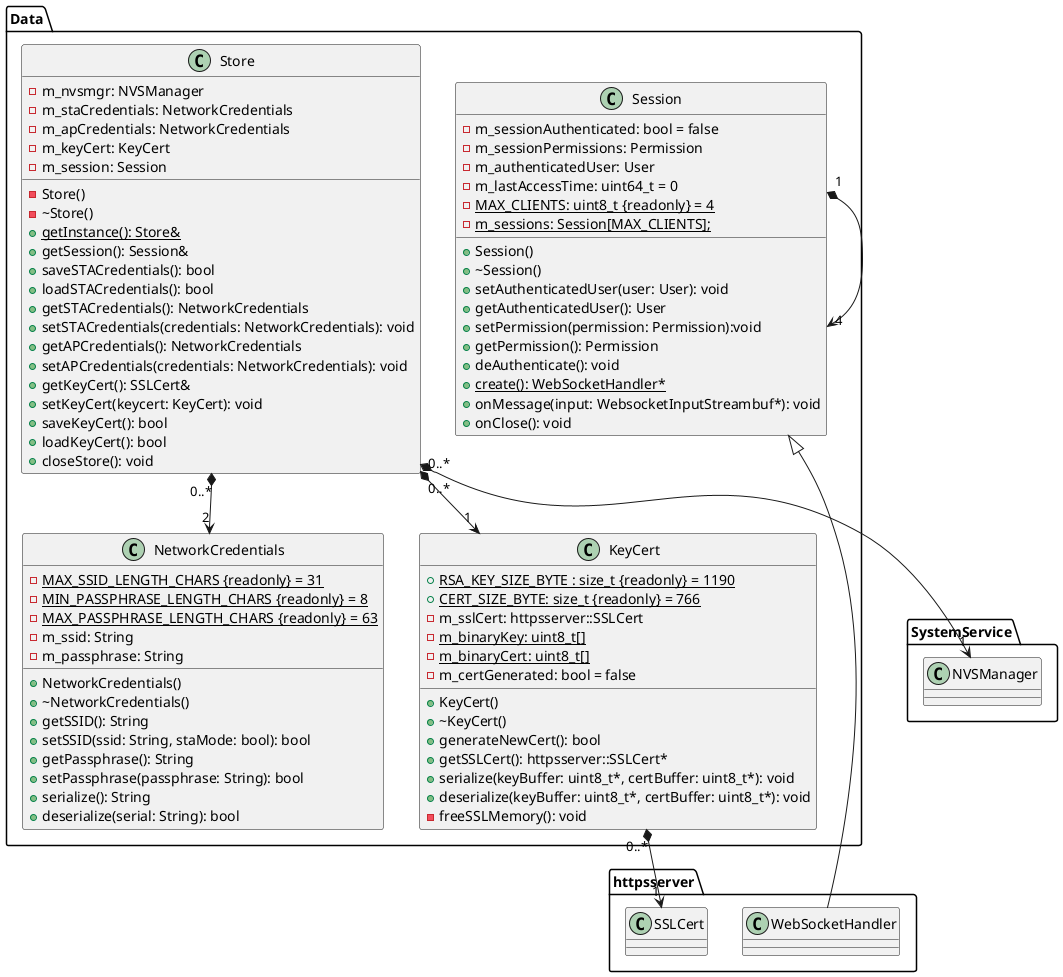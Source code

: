 @startuml
package SystemService
{
    class NVSManager
    {
    }
}

package httpsserver
{
    class SSLCert
    class WebSocketHandler
}

package Data
{
    class NetworkCredentials
    {
        - {static} MAX_SSID_LENGTH_CHARS {readonly} = 31
        - {static} MIN_PASSPHRASE_LENGTH_CHARS {readonly} = 8
        - {static} MAX_PASSPHRASE_LENGTH_CHARS {readonly} = 63
        - m_ssid: String
        - m_passphrase: String

        + NetworkCredentials()
        + ~NetworkCredentials()
        + getSSID(): String
        + setSSID(ssid: String, staMode: bool): bool
        + getPassphrase(): String
        + setPassphrase(passphrase: String): bool
        + serialize(): String
        + deserialize(serial: String): bool
    }

    class KeyCert
    {
        + {static} RSA_KEY_SIZE_BYTE : size_t {readonly} = 1190
        + {static} CERT_SIZE_BYTE: size_t {readonly} = 766
        - m_sslCert: httpsserver::SSLCert
        - {static} m_binaryKey: uint8_t[]
        - {static} m_binaryCert: uint8_t[]
        - m_certGenerated: bool = false
        + KeyCert()
        + ~KeyCert()
        + generateNewCert(): bool
        + getSSLCert(): httpsserver::SSLCert*
        + serialize(keyBuffer: uint8_t*, certBuffer: uint8_t*): void
        + deserialize(keyBuffer: uint8_t*, certBuffer: uint8_t*): void
        - freeSSLMemory(): void
    }
    KeyCert "0..*" *--> "1" SSLCert

    class Session
    {
        - m_sessionAuthenticated: bool = false
        - m_sessionPermissions: Permission
        - m_authenticatedUser: User
        - m_lastAccessTime: uint64_t = 0
        - {static} MAX_CLIENTS: uint8_t {readonly} = 4
        - {static} m_sessions: Session[MAX_CLIENTS];
        + Session()
        + ~Session()
        + setAuthenticatedUser(user: User): void
        + getAuthenticatedUser(): User
        + setPermission(permission: Permission):void
        + getPermission(): Permission
        + deAuthenticate(): void
        + {static} create(): WebSocketHandler*
        + onMessage(input: WebsocketInputStreambuf*): void
        + onClose(): void
    }
    Session "1" *--> "4" Session
    Session <|-down- WebSocketHandler

    class Store
    {
        - m_nvsmgr: NVSManager
        - m_staCredentials: NetworkCredentials
        - m_apCredentials: NetworkCredentials
        - m_keyCert: KeyCert
        - m_session: Session

        - Store()
        - ~Store()
        {static} + getInstance(): Store&
        + getSession(): Session&
        + saveSTACredentials(): bool
        + loadSTACredentials(): bool
        + getSTACredentials(): NetworkCredentials
        + setSTACredentials(credentials: NetworkCredentials): void
        + getAPCredentials(): NetworkCredentials
        + setAPCredentials(credentials: NetworkCredentials): void
        + getKeyCert(): SSLCert&
        + setKeyCert(keycert: KeyCert): void
        + saveKeyCert(): bool
        + loadKeyCert(): bool
        + closeStore(): void
    }
    Store "0..*" *--> "1" NVSManager
    Store "0..*" *--> "2" NetworkCredentials
    Store "0..*" *--> "1" KeyCert
}
@enduml
